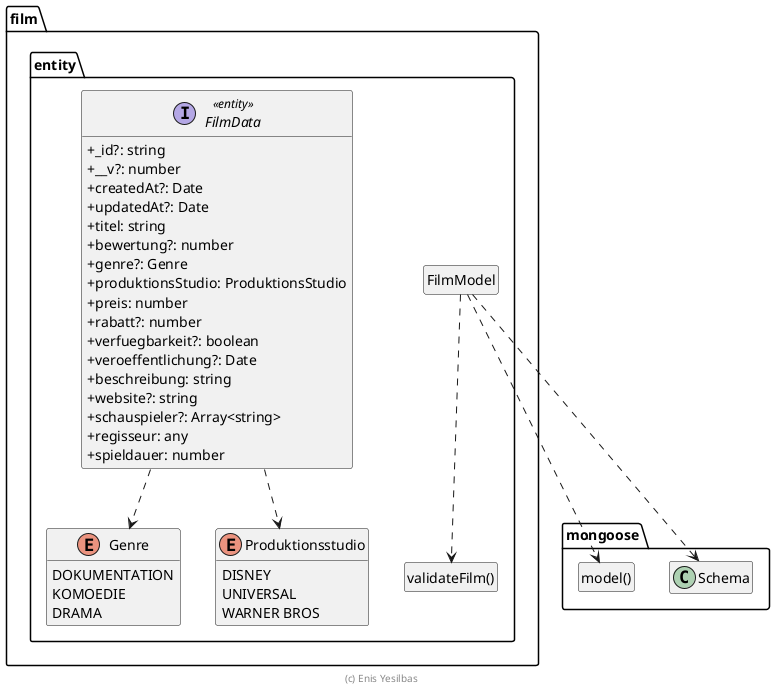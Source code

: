 
@startuml Anwendungskern

!pragma useNewPackage
skinparam classAttributeIconSize 0
skinparam componentStyle uml2

package mongoose {
  class Schema

  class "model()" as model
  hide model circle
}

package film.entity {
  class "validateFilm()" as validateFilm
  hide validateFilm circle

  class FilmModel
  hide FilmModel circle

  FilmModel ..> Schema
  FilmModel ..> model
  FilmModel ..> validateFilm

  FilmData ..> Genre
  FilmData ..> Produktionsstudio

  enum Genre {
    DOKUMENTATION
    KOMOEDIE
    DRAMA
  }

  enum Produktionsstudio {
    DISNEY
    UNIVERSAL
    WARNER BROS
  }

  interface FilmData <<entity>> {
    + _id?: string
    + __v?: number
    + createdAt?: Date
    + updatedAt?: Date
    + titel: string
    + bewertung?: number
    + genre?: Genre
    + produktionsStudio: ProduktionsStudio
    + preis: number
    + rabatt?: number
    + verfuegbarkeit?: boolean
    + veroeffentlichung?: Date
    + beschreibung: string
    + website?: string
    + schauspieler?: Array<string>
    + regisseur: any
    + spieldauer: number
  }
}

hide empty members

footer (c) Enis Yesilbas

@enduml
